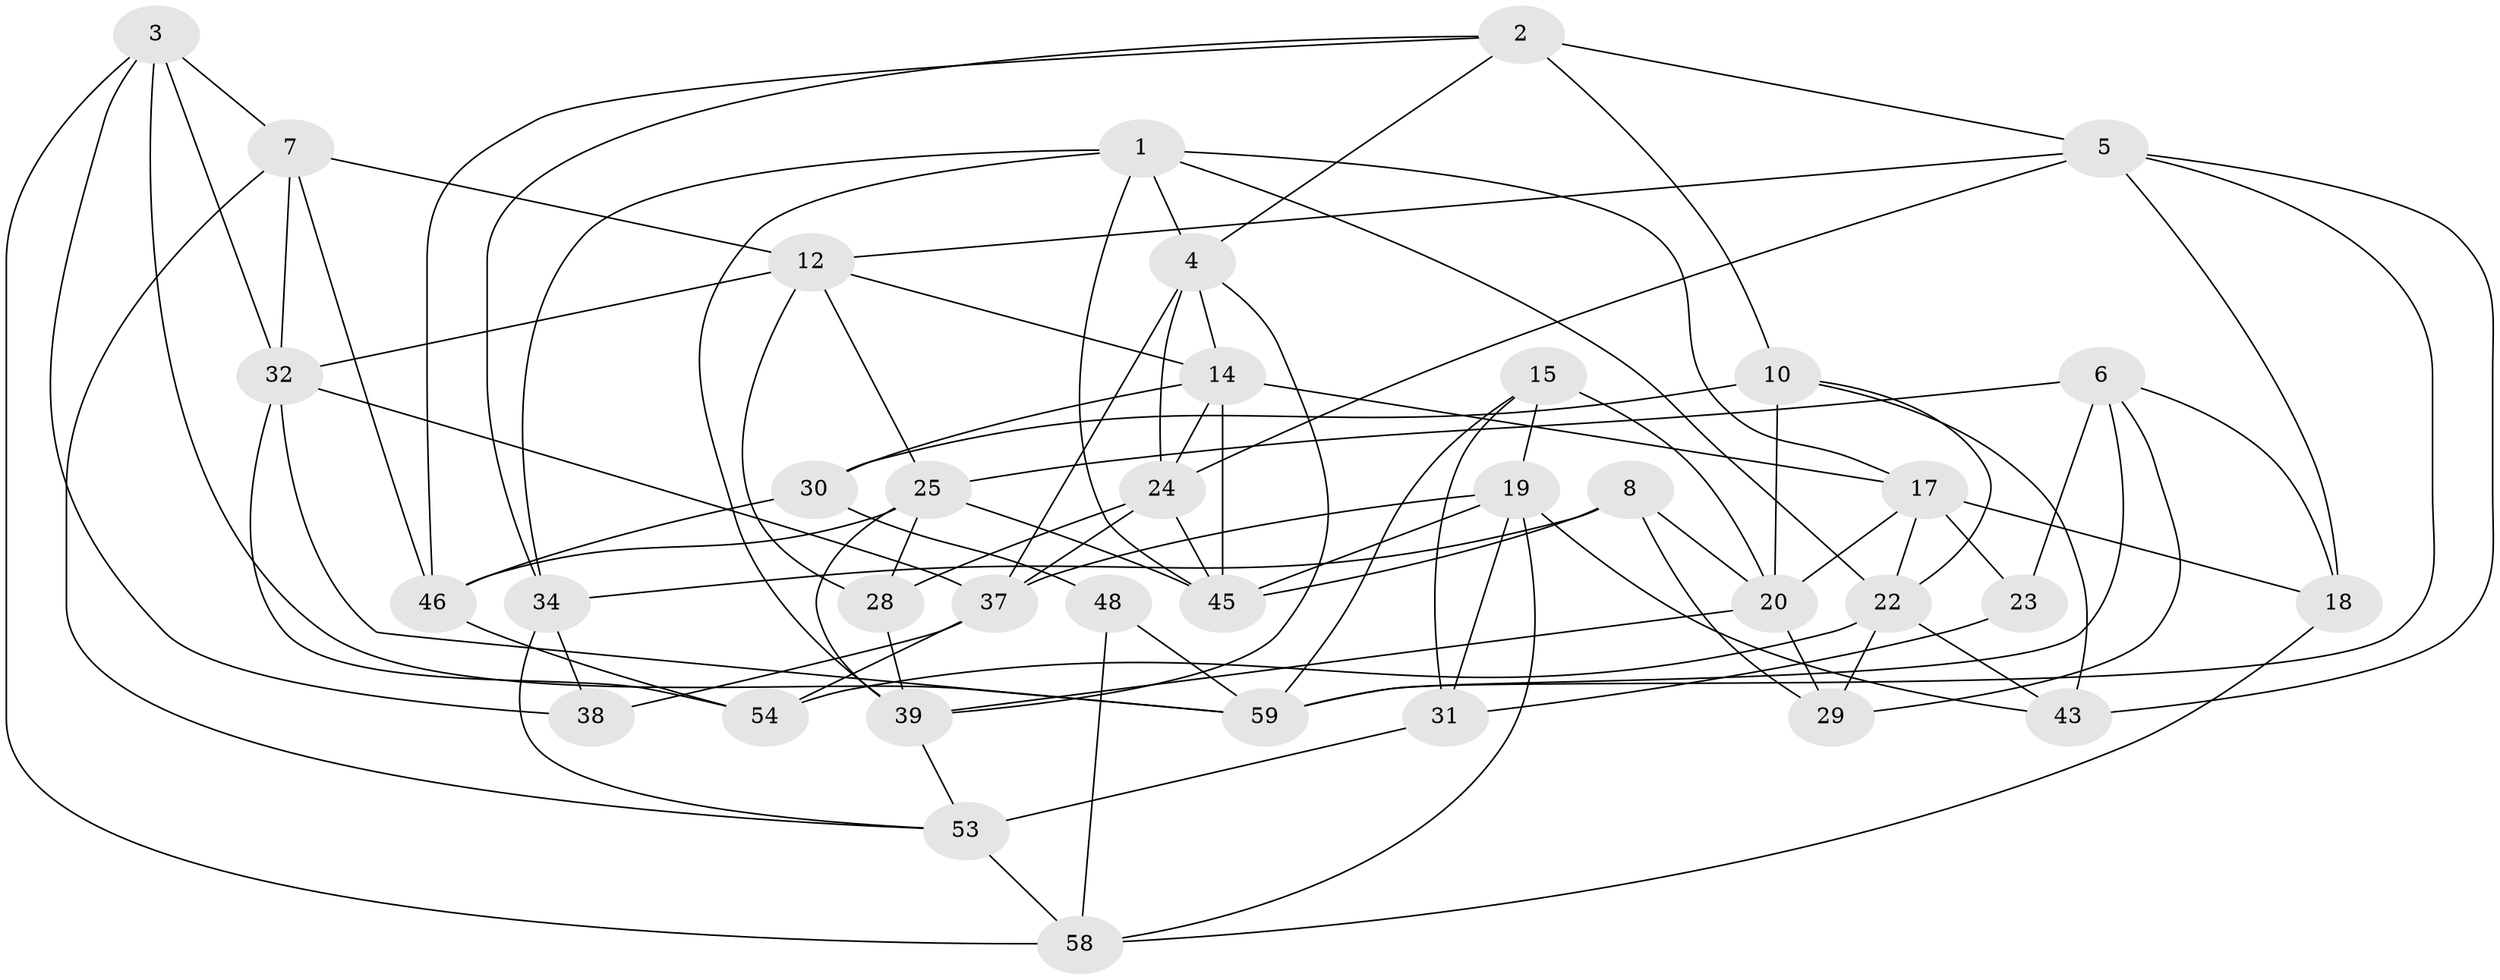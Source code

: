 // original degree distribution, {4: 1.0}
// Generated by graph-tools (version 1.1) at 2025/42/03/06/25 10:42:22]
// undirected, 37 vertices, 93 edges
graph export_dot {
graph [start="1"]
  node [color=gray90,style=filled];
  1 [super="+9"];
  2 [super="+42"];
  3 [super="+62"];
  4 [super="+11"];
  5 [super="+16"];
  6 [super="+36"];
  7 [super="+13"];
  8;
  10 [super="+51"];
  12 [super="+26"];
  14 [super="+50"];
  15;
  17 [super="+56"];
  18;
  19 [super="+47"];
  20 [super="+21"];
  22 [super="+27"];
  23;
  24 [super="+35"];
  25 [super="+33"];
  28;
  29;
  30 [super="+41"];
  31;
  32 [super="+44"];
  34 [super="+55"];
  37 [super="+40"];
  38;
  39 [super="+49"];
  43;
  45 [super="+52"];
  46 [super="+60"];
  48;
  53 [super="+57"];
  54;
  58 [super="+61"];
  59 [super="+63"];
  1 -- 34;
  1 -- 22;
  1 -- 17;
  1 -- 45;
  1 -- 39;
  1 -- 4;
  2 -- 46;
  2 -- 34;
  2 -- 10 [weight=2];
  2 -- 4;
  2 -- 5;
  3 -- 38;
  3 -- 59;
  3 -- 58;
  3 -- 32;
  3 -- 7 [weight=2];
  4 -- 39;
  4 -- 37;
  4 -- 14;
  4 -- 24;
  5 -- 12;
  5 -- 43;
  5 -- 18;
  5 -- 59;
  5 -- 24;
  6 -- 23 [weight=2];
  6 -- 59;
  6 -- 18;
  6 -- 29;
  6 -- 25;
  7 -- 32;
  7 -- 12;
  7 -- 53;
  7 -- 46;
  8 -- 29;
  8 -- 20;
  8 -- 45;
  8 -- 34;
  10 -- 43;
  10 -- 20;
  10 -- 30;
  10 -- 22;
  12 -- 32;
  12 -- 28;
  12 -- 14;
  12 -- 25;
  14 -- 24;
  14 -- 17;
  14 -- 45;
  14 -- 30;
  15 -- 59;
  15 -- 31;
  15 -- 19;
  15 -- 20;
  17 -- 18;
  17 -- 23;
  17 -- 20;
  17 -- 22;
  18 -- 58;
  19 -- 43;
  19 -- 58;
  19 -- 31;
  19 -- 45;
  19 -- 37;
  20 -- 29;
  20 -- 39;
  22 -- 29;
  22 -- 54;
  22 -- 43;
  23 -- 31;
  24 -- 45;
  24 -- 37;
  24 -- 28;
  25 -- 28;
  25 -- 45;
  25 -- 39;
  25 -- 46;
  28 -- 39;
  30 -- 48 [weight=2];
  30 -- 46 [weight=2];
  31 -- 53;
  32 -- 54;
  32 -- 59;
  32 -- 37;
  34 -- 38 [weight=2];
  34 -- 53;
  37 -- 38;
  37 -- 54;
  39 -- 53;
  46 -- 54;
  48 -- 58;
  48 -- 59;
  53 -- 58 [weight=2];
}

